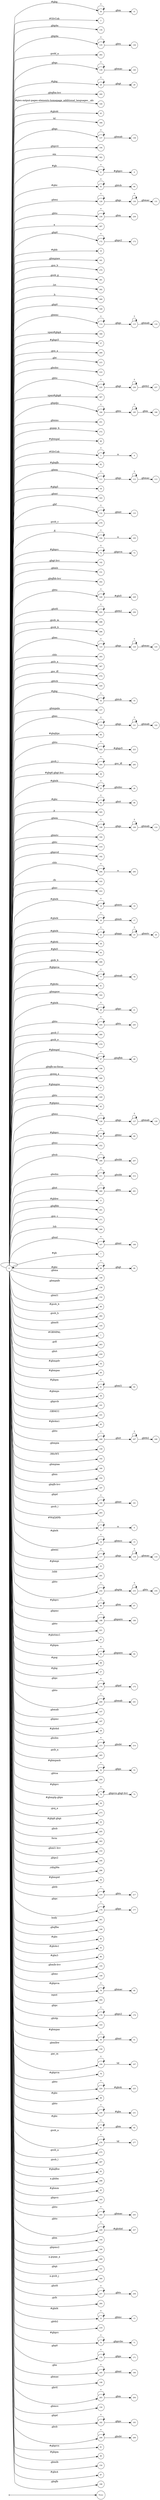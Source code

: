 digraph NFA {
  rankdir=LR;
  node [shape=circle, fontsize=10];
  __start [shape=point, label=""];
  __start -> None;
  30 [label="30"];
  2 [label="2"];
  17 [label="17"];
  134 [label="134"];
  135 [label="135"];
  262 [label="262"];
  139 [label="139"];
  28 [label="28"];
  200 [label="200"];
  100 [label="100"];
  43 [label="43"];
  308 [label="308"];
  212 [label="212"];
  137 [label="137"];
  194 [label="194"];
  302 [label="302"];
  8 [label="8"];
  93 [label="93"];
  129 [label="129"];
  238 [label="238"];
  297 [label="297"];
  29 [label="29"];
  64 [label="64"];
  172 [label="172"];
  10 [label="10"];
  161 [label="161"];
  131 [label="131"];
  21 [label="21"];
  270 [label="270"];
  281 [label="281"];
  292 [label="292"];
  289 [label="289"];
  31 [label="31"];
  175 [label="175"];
  169 [label="169"];
  114 [label="114"];
  306 [label="306"];
  37 [label="37"];
  269 [label="269"];
  215 [label="215"];
  210 [label="210"];
  235 [label="235"];
  307 [label="307"];
  128 [label="128"];
  184 [label="184"];
  62 [label="62"];
  233 [label="233"];
  251 [label="251"];
  173 [label="173"];
  272 [label="272"];
  53 [label="53"];
  121 [label="121"];
  46 [label="46"];
  3 [label="3"];
  82 [label="82"];
  133 [label="133"];
  73 [label="73"];
  111 [label="111"];
  34 [label="34"];
  110 [label="110"];
  163 [label="163"];
  132 [label="132"];
  278 [label="278"];
  107 [label="107"];
  104 [label="104"];
  72 [label="72"];
  142 [label="142"];
  151 [label="151"];
  202 [label="202"];
  228 [label="228"];
  255 [label="255"];
  258 [label="258"];
  288 [label="288"];
  286 [label="286"];
  123 [label="123"];
  223 [label="223"];
  293 [label="293"];
  267 [label="267"];
  112 [label="112"];
  274 [label="274"];
  185 [label="185"];
  23 [label="23"];
  220 [label="220"];
  15 [label="15"];
  32 [label="32"];
  157 [label="157"];
  120 [label="120"];
  209 [label="209"];
  84 [label="84"];
  222 [label="222"];
  284 [label="284"];
  36 [label="36"];
  25 [label="25"];
  116 [label="116"];
  95 [label="95"];
  305 [label="305"];
  108 [label="108"];
  164 [label="164"];
  219 [label="219"];
  192 [label="192"];
  234 [label="234"];
  294 [label="294"];
  103 [label="103"];
  253 [label="253"];
  18 [label="18"];
  16 [label="16"];
  0 [label="0"];
  22 [label="22"];
  38 [label="38"];
  44 [label="44"];
  266 [label="266"];
  236 [label="236"];
  77 [label="77"];
  4 [label="4"];
  122 [label="122"];
  41 [label="41"];
  162 [label="162"];
  225 [label="225"];
  20 [label="20"];
  244 [label="244"];
  256 [label="256"];
  280 [label="280"];
  75 [label="75"];
  279 [label="279"];
  47 [label="47"];
  198 [label="198"];
  204 [label="204"];
  268 [label="268"];
  229 [label="229"];
  57 [label="57"];
  136 [label="136"];
  249 [label="249"];
  65 [label="65"];
  126 [label="126"];
  68 [label="68"];
  252 [label="252"];
  206 [label="206"];
  211 [label="211"];
  260 [label="260"];
  11 [label="11"];
  201 [label="201"];
  207 [label="207"];
  271 [label="271"];
  290 [label="290"];
  167 [label="167"];
  7 [label="7"];
  89 [label="89"];
  146 [label="146"];
  158 [label="158"];
  152 [label="152"];
  166 [label="166"];
  105 [label="105"];
  99 [label="99"];
  282 [label="282"];
  130 [label="130"];
  145 [label="145"];
  1 [label="1"];
  263 [label="263"];
  119 [label="119"];
  259 [label="259"];
  54 [label="54"];
  49 [label="49"];
  61 [label="61"];
  59 [label="59"];
  191 [label="191"];
  101 [label="101"];
  237 [label="237"];
  40 [label="40"];
  246 [label="246"];
  33 [label="33"];
  115 [label="115"];
  159 [label="159"];
  102 [label="102"];
  277 [label="277"];
  160 [label="160"];
  254 [label="254"];
  243 [label="243"];
  197 [label="197"];
  180 [label="180"];
  283 [label="283"];
  19 [label="19"];
  5 [label="5"];
  14 [label="14"];
  117 [label="117"];
  67 [label="67"];
  55 [label="55"];
  80 [label="80"];
  138 [label="138"];
  125 [label="125"];
  291 [label="291"];
  241 [label="241"];
  232 [label="232"];
  66 [label="66"];
  188 [label="188"];
  221 [label="221"];
  97 [label="97"];
  63 [label="63"];
  127 [label="127"];
  98 [label="98"];
  27 [label="27"];
  174 [label="174"];
  227 [label="227"];
  240 [label="240"];
  78 [label="78"];
  147 [label="147"];
  187 [label="187"];
  171 [label="171"];
  39 [label="39"];
  213 [label="213"];
  265 [label="265"];
  52 [label="52"];
  250 [label="250"];
  74 [label="74"];
  58 [label="58"];
  273 [label="273"];
  35 [label="35"];
  205 [label="205"];
  303 [label="303"];
  153 [label="153"];
  9 [label="9"];
  71 [label="71"];
  69 [label="69"];
  195 [label="195"];
  94 [label="94"];
  48 [label="48"];
  296 [label="296"];
  56 [label="56"];
  179 [label="179"];
  216 [label="216"];
  176 [label="176"];
  113 [label="113"];
  301 [label="301"];
  199 [label="199"];
  85 [label="85"];
  42 [label="42"];
  86 [label="86"];
  239 [label="239"];
  155 [label="155"];
  149 [label="149"];
  79 [label="79"];
  304 [label="304"];
  178 [label="178"];
  26 [label="26"];
  118 [label="118"];
  124 [label="124"];
  143 [label="143"];
  50 [label="50"];
  156 [label="156"];
  106 [label="106"];
  183 [label="183"];
  189 [label="189"];
  76 [label="76"];
  224 [label="224"];
  214 [label="214"];
  88 [label="88"];
  230 [label="230"];
  91 [label="91"];
  276 [label="276"];
  275 [label="275"];
  287 [label="287"];
  247 [label="247"];
  186 [label="186"];
  83 [label="83"];
  168 [label="168"];
  298 [label="298"];
  45 [label="45"];
  193 [label="193"];
  242 [label="242"];
  226 [label="226"];
  144 [label="144"];
  217 [label="217"];
  245 [label="245"];
  190 [label="190"];
  13 [label="13"];
  51 [label="51"];
  231 [label="231"];
  24 [label="24"];
  140 [label="140"];
  299 [label="299"];
  141 [label="141"];
  285 [label="285"];
  109 [label="109"];
  300 [label="300"];
  257 [label="257"];
  264 [label="264"];
  12 [label="12"];
  218 [label="218"];
  295 [label="295"];
  70 [label="70"];
  96 [label="96"];
  90 [label="90"];
  170 [label="170"];
  6 [label="6"];
  165 [label="165"];
  261 [label="261"];
  181 [label="181"];
  148 [label="148"];
  203 [label="203"];
  150 [label="150"];
  92 [label="92"];
  182 [label="182"];
  208 [label="208"];
  81 [label="81"];
  60 [label="60"];
  177 [label="177"];
  154 [label="154"];
  87 [label="87"];
  196 [label="196"];
  248 [label="248"];
  { node [shape=doublecircle]; 1 2 4 6 7 9 10 11 13 15 17 19 21 24 26 27 29 31 33 34 35 36 37 38 39 40 41 42 43 44 45 46 48 49 51 53 54 55 56 57 58 59 60 62 64 65 67 69 71 73 75 76 78 80 81 82 83 84 85 86 87 88 90 92 94 96 97 98 99 100 101 102 103 105 107 110 113 116 119 122 125 128 131 133 134 136 138 140 141 142 143 144 145 146 147 148 149 150 151 152 153 154 155 156 157 158 159 160 161 162 163 164 166 168 169 171 173 175 177 179 181 183 186 187 189 190 191 192 193 194 195 196 197 198 199 200 201 202 204 205 207 209 210 212 214 215 217 218 219 220 221 223 225 227 229 231 234 237 239 241 243 245 248 249 250 251 252 253 254 256 258 259 261 262 263 264 265 266 267 268 269 270 271 272 273 274 275 277 278 279 280 281 282 283 285 286 287 288 289 290 291 292 293 295 296 297 298 299 300 301 302 303 304 305 306 307 308 }
  0 -> 0 [label="*"];
  0 -> 1 [label="#GBMPAL"];
  0 -> 2 [label="#SIvCob"];
  0 -> 3 [label="#SIvCob"];
  3 -> 3 [label="*"];
  3 -> 4 [label="a"];
  0 -> 5 [label="#WqQANb"];
  5 -> 5 [label="*"];
  5 -> 6 [label="a"];
  0 -> 7 [label="#gb"];
  0 -> 8 [label="#gb"];
  8 -> 8 [label="*"];
  8 -> 9 [label="#gbprc"];
  0 -> 10 [label="#gbb"];
  0 -> 11 [label="#gbbw"];
  0 -> 12 [label="#gbd4"];
  12 -> 12 [label="*"];
  12 -> 13 [label=".gbmc"];
  0 -> 14 [label="#gbd4"];
  14 -> 14 [label="*"];
  14 -> 15 [label=".gbmcc"];
  0 -> 16 [label="#gbd4"];
  16 -> 16 [label="*"];
  16 -> 17 [label=".gbmh"];
  0 -> 18 [label="#gbd4"];
  18 -> 18 [label="*"];
  18 -> 19 [label=".gbmtc"];
  0 -> 20 [label="#gbd4"];
  20 -> 20 [label="*"];
  20 -> 21 [label=".gbpc"];
  0 -> 22 [label="#gbd4"];
  22 -> 22 [label="*"];
  22 -> 23 [label=".gbpgs"];
  23 -> 23 [label="*"];
  23 -> 24 [label=".gbmtc"];
  0 -> 25 [label="#gbd4"];
  25 -> 25 [label="*"];
  25 -> 26 [label=".gbsbic"];
  0 -> 27 [label="#gbg"];
  0 -> 28 [label="#gbg"];
  28 -> 28 [label="*"];
  28 -> 29 [label=".gbgt"];
  0 -> 30 [label="#gbg"];
  30 -> 30 [label="*"];
  30 -> 31 [label=".gbm"];
  0 -> 32 [label="#gbg"];
  32 -> 32 [label="*"];
  32 -> 33 [label=".gbtcb"];
  0 -> 34 [label="#gbg5"];
  0 -> 35 [label="#gbg6.gbgt"];
  0 -> 36 [label="#gbg6.gbgt-hvr"];
  0 -> 37 [label="#gbgs5"];
  0 -> 38 [label="#gbi4i"];
  0 -> 39 [label="#gbi4id"];
  0 -> 40 [label="#gbi4m1"];
  0 -> 41 [label="#gbi4s"];
  0 -> 42 [label="#gbi4s1"];
  0 -> 43 [label="#gbi4t"];
  0 -> 44 [label="#gbi5"];
  0 -> 45 [label="#gbmm"];
  0 -> 46 [label="#gbmpal"];
  0 -> 47 [label="#gbmpal"];
  47 -> 47 [label="*"];
  47 -> 48 [label=".gbqfbb"];
  0 -> 49 [label="#gbmpas"];
  0 -> 50 [label="#gbmpas"];
  50 -> 50 [label="*"];
  50 -> 51 [label=".gbmt"];
  0 -> 52 [label="#gbmpasb"];
  52 -> 52 [label="*"];
  52 -> 53 [label=".gbps"];
  0 -> 54 [label="#gbmpdv"];
  0 -> 55 [label="#gbmpi"];
  0 -> 56 [label="#gbmpid"];
  0 -> 57 [label="#gbmpiw"];
  0 -> 58 [label="#gbmplp.gbps"];
  0 -> 59 [label="#gbmps"];
  0 -> 60 [label="#gbpm"];
  0 -> 61 [label="#gbpm"];
  61 -> 61 [label="*"];
  61 -> 62 [label=".gbml1"];
  0 -> 63 [label="#gbpm"];
  63 -> 63 [label="*"];
  63 -> 64 [label=".gbpmtc"];
  0 -> 65 [label="#gbpms"];
  0 -> 66 [label="#gbprc"];
  66 -> 66 [label="*"];
  66 -> 67 [label=".gbm"];
  0 -> 68 [label="#gbprc"];
  68 -> 68 [label="*"];
  68 -> 69 [label=".gbmc"];
  0 -> 70 [label="#gbprc"];
  70 -> 70 [label="*"];
  70 -> 71 [label=".gbprcbc"];
  0 -> 72 [label="#gbprc"];
  72 -> 72 [label="*"];
  72 -> 73 [label=".gbprcx"];
  0 -> 74 [label="#gbprc"];
  74 -> 74 [label="*"];
  74 -> 75 [label=".gbprcx.gbgt-hvr"];
  0 -> 76 [label="#gbprca"];
  0 -> 77 [label="#gbprca"];
  77 -> 77 [label="*"];
  77 -> 78 [label=".gbmab"];
  0 -> 79 [label="#gbprca"];
  79 -> 79 [label="*"];
  79 -> 80 [label=".gbmac"];
  0 -> 81 [label="#gbprcs"];
  0 -> 82 [label="#gbqfb"];
  0 -> 83 [label="#gbqfbw"];
  0 -> 84 [label="#gbqfqw"];
  0 -> 85 [label="#gbs"];
  0 -> 86 [label="#gbx3"];
  0 -> 87 [label="#gbx4"];
  0 -> 88 [label="#gbz"];
  0 -> 89 [label="#gbz"];
  89 -> 89 [label="*"];
  89 -> 90 [label=".gbgt"];
  0 -> 91 [label="#gbz"];
  91 -> 91 [label="*"];
  91 -> 92 [label=".gbm"];
  0 -> 93 [label="#gbz"];
  93 -> 93 [label="*"];
  93 -> 94 [label=".gbtcb"];
  0 -> 95 [label="#gbz"];
  95 -> 95 [label="*"];
  95 -> 96 [label=".gbzt"];
  0 -> 97 [label="#gbztms1"];
  0 -> 98 [label="#gog"];
  0 -> 99 [label="#gssb_b"];
  0 -> 100 [label="#gws-output-pages-elements-homepage_additional_languages__als"];
  0 -> 101 [label=".GBMCC"];
  0 -> 102 [label=".H6sW5"];
  0 -> 103 [label=".ds"];
  0 -> 104 [label=".fl"];
  104 -> 104 [label="*"];
  104 -> 105 [label="a"];
  0 -> 106 [label=".gac_m"];
  106 -> 106 [label="*"];
  106 -> 107 [label="td"];
  0 -> 108 [label=".gbem"];
  108 -> 108 [label="*"];
  108 -> 109 [label=".gbgs"];
  109 -> 109 [label="*"];
  109 -> 110 [label=".gbmab"];
  0 -> 111 [label=".gbem"];
  111 -> 111 [label="*"];
  111 -> 112 [label=".gbgs"];
  112 -> 112 [label="*"];
  112 -> 113 [label=".gbmac"];
  0 -> 114 [label=".gbemi"];
  114 -> 114 [label="*"];
  114 -> 115 [label=".gbgs"];
  115 -> 115 [label="*"];
  115 -> 116 [label=".gbmab"];
  0 -> 117 [label=".gbemi"];
  117 -> 117 [label="*"];
  117 -> 118 [label=".gbgs"];
  118 -> 118 [label="*"];
  118 -> 119 [label=".gbmac"];
  0 -> 120 [label=".gbes"];
  120 -> 120 [label="*"];
  120 -> 121 [label=".gbgs"];
  121 -> 121 [label="*"];
  121 -> 122 [label=".gbmab"];
  0 -> 123 [label=".gbes"];
  123 -> 123 [label="*"];
  123 -> 124 [label=".gbgs"];
  124 -> 124 [label="*"];
  124 -> 125 [label=".gbmac"];
  0 -> 126 [label=".gbesi"];
  126 -> 126 [label="*"];
  126 -> 127 [label=".gbgs"];
  127 -> 127 [label="*"];
  127 -> 128 [label=".gbmab"];
  0 -> 129 [label=".gbesi"];
  129 -> 129 [label="*"];
  129 -> 130 [label=".gbgs"];
  130 -> 130 [label="*"];
  130 -> 131 [label=".gbmac"];
  0 -> 132 [label=".gbf"];
  132 -> 132 [label="*"];
  132 -> 133 [label=".gbmt"];
  0 -> 134 [label=".gbg4a"];
  0 -> 135 [label=".gbg4a"];
  135 -> 135 [label="*"];
  135 -> 136 [label=".gbts"];
  0 -> 137 [label=".gbgs"];
  137 -> 137 [label="*"];
  137 -> 138 [label=".gbmab"];
  0 -> 139 [label=".gbgs"];
  139 -> 139 [label="*"];
  139 -> 140 [label=".gbmac"];
  0 -> 141 [label=".gbgt"];
  0 -> 142 [label=".gbgt-hvr"];
  0 -> 143 [label=".gbi4p"];
  0 -> 144 [label=".gbm"];
  0 -> 145 [label=".gbm0l"];
  0 -> 146 [label=".gbma"];
  0 -> 147 [label=".gbmab"];
  0 -> 148 [label=".gbmac"];
  0 -> 149 [label=".gbmc"];
  0 -> 150 [label=".gbmcc"];
  0 -> 151 [label=".gbmh"];
  0 -> 152 [label=".gbml1"];
  0 -> 153 [label=".gbml1-hvr"];
  0 -> 154 [label=".gbmlb"];
  0 -> 155 [label=".gbmlb-hvr"];
  0 -> 156 [label=".gbmlbw"];
  0 -> 157 [label=".gbmpala"];
  0 -> 158 [label=".gbmpalb"];
  0 -> 159 [label=".gbmpia"];
  0 -> 160 [label=".gbmpiaa"];
  0 -> 161 [label=".gbmpiaw"];
  0 -> 162 [label=".gbmpnw"];
  0 -> 163 [label=".gbmt"];
  0 -> 164 [label=".gbmtc"];
  0 -> 165 [label=".gbn"];
  165 -> 165 [label="*"];
  165 -> 166 [label=".gbmt"];
  0 -> 167 [label=".gbnd"];
  167 -> 167 [label="*"];
  167 -> 168 [label=".gbmt"];
  0 -> 169 [label=".gbp0"];
  0 -> 170 [label=".gbp0"];
  170 -> 170 [label="*"];
  170 -> 171 [label=".gbps"];
  0 -> 172 [label=".gbp0"];
  172 -> 172 [label="*"];
  172 -> 173 [label=".gbps2"];
  0 -> 174 [label=".gbpc"];
  174 -> 174 [label="*"];
  174 -> 175 [label=".gbpd"];
  0 -> 176 [label=".gbpc"];
  176 -> 176 [label="*"];
  176 -> 177 [label=".gbps"];
  0 -> 178 [label=".gbpc"];
  178 -> 178 [label="*"];
  178 -> 179 [label=".gbps2"];
  0 -> 180 [label=".gbpd"];
  180 -> 180 [label="*"];
  180 -> 181 [label=".gbmt"];
  0 -> 182 [label=".gbpd"];
  182 -> 182 [label="*"];
  182 -> 183 [label=".gbps"];
  0 -> 184 [label=".gbpdjs"];
  184 -> 184 [label="*"];
  184 -> 185 [label=".gbto"];
  185 -> 185 [label="*"];
  185 -> 186 [label=".gbm"];
  0 -> 187 [label=".gbpmc"];
  0 -> 188 [label=".gbpmc"];
  188 -> 188 [label="*"];
  188 -> 189 [label=".gbpmtc"];
  0 -> 190 [label=".gbpms2"];
  0 -> 191 [label=".gbprcb"];
  0 -> 192 [label=".gbprcd"];
  0 -> 193 [label=".gbprci"];
  0 -> 194 [label=".gbprct"];
  0 -> 195 [label=".gbps2"];
  0 -> 196 [label=".gbqfb"];
  0 -> 197 [label=".gbqfb-hvr"];
  0 -> 198 [label=".gbqfb-no-focus"];
  0 -> 199 [label=".gbqfba"];
  0 -> 200 [label=".gbqfba-hvr"];
  0 -> 201 [label=".gbqfbb"];
  0 -> 202 [label=".gbqfbb-hvr"];
  0 -> 203 [label=".gbrtl"];
  203 -> 203 [label="*"];
  203 -> 204 [label=".gbm"];
  0 -> 205 [label=".gbsb"];
  0 -> 206 [label=".gbsb"];
  206 -> 206 [label="*"];
  206 -> 207 [label=".gbsbb"];
  0 -> 208 [label=".gbsb"];
  208 -> 208 [label="*"];
  208 -> 209 [label=".gbsbt"];
  0 -> 210 [label=".gbsbic"];
  0 -> 211 [label=".gbsbis"];
  211 -> 211 [label="*"];
  211 -> 212 [label=".gbsbb"];
  0 -> 213 [label=".gbsbis"];
  213 -> 213 [label="*"];
  213 -> 214 [label=".gbsbt"];
  0 -> 215 [label=".gbt"];
  0 -> 216 [label=".gbtb"];
  216 -> 216 [label="*"];
  216 -> 217 [label=".gbts"];
  0 -> 218 [label=".gbtb2"];
  0 -> 219 [label=".gbtc"];
  0 -> 220 [label=".gbtcb"];
  0 -> 221 [label=".gbto"];
  0 -> 222 [label=".gbto"];
  222 -> 222 [label="*"];
  222 -> 223 [label="#gbgs5"];
  0 -> 224 [label=".gbto"];
  224 -> 224 [label="*"];
  224 -> 225 [label="#gbi4i"];
  0 -> 226 [label=".gbto"];
  226 -> 226 [label="*"];
  226 -> 227 [label="#gbi4id"];
  0 -> 228 [label=".gbto"];
  228 -> 228 [label="*"];
  228 -> 229 [label="#gbi5"];
  0 -> 230 [label=".gbto"];
  230 -> 230 [label="*"];
  230 -> 231 [label="#gbs"];
  0 -> 232 [label=".gbto"];
  232 -> 232 [label="*"];
  232 -> 233 [label=".gbg4a"];
  233 -> 233 [label="*"];
  233 -> 234 [label=".gbts"];
  0 -> 235 [label=".gbto"];
  235 -> 235 [label="*"];
  235 -> 236 [label=".gbgt"];
  236 -> 236 [label="*"];
  236 -> 237 [label=".gbtb2"];
  0 -> 238 [label=".gbto"];
  238 -> 238 [label="*"];
  238 -> 239 [label=".gbm"];
  0 -> 240 [label=".gbto"];
  240 -> 240 [label="*"];
  240 -> 241 [label=".gbmab"];
  0 -> 242 [label=".gbto"];
  242 -> 242 [label="*"];
  242 -> 243 [label=".gbmac"];
  0 -> 244 [label=".gbto"];
  244 -> 244 [label="*"];
  244 -> 245 [label=".gbts"];
  0 -> 246 [label=".gbto"];
  246 -> 246 [label="*"];
  246 -> 247 [label=".gbzt"];
  247 -> 247 [label="*"];
  247 -> 248 [label=".gbtb2"];
  0 -> 249 [label=".gbts"];
  0 -> 250 [label=".gbtsa"];
  0 -> 251 [label=".gbxms"];
  0 -> 252 [label=".gbxo"];
  0 -> 253 [label=".gbxv"];
  0 -> 254 [label=".gbxx"];
  0 -> 255 [label=".gbz0l"];
  255 -> 255 [label="*"];
  255 -> 256 [label=".gbtb2"];
  0 -> 257 [label=".gbz0l"];
  257 -> 257 [label="*"];
  257 -> 258 [label=".gbts"];
  0 -> 259 [label=".gbzt"];
  0 -> 260 [label=".gbzt"];
  260 -> 260 [label="*"];
  260 -> 261 [label=".gbts"];
  0 -> 262 [label=".gsdd_a"];
  0 -> 263 [label=".gsfi"];
  0 -> 264 [label=".gsfs"];
  0 -> 265 [label=".gsib_a"];
  0 -> 266 [label=".gsib_b"];
  0 -> 267 [label=".gsls_a"];
  0 -> 268 [label=".gsmq_a"];
  0 -> 269 [label=".gsn_a"];
  0 -> 270 [label=".gsn_b"];
  0 -> 271 [label=".gsn_c"];
  0 -> 272 [label=".gspqs_b"];
  0 -> 273 [label=".gsq_a"];
  0 -> 274 [label=".gss_ifl"];
  0 -> 275 [label=".gssb_a"];
  0 -> 276 [label=".gssb_a"];
  276 -> 276 [label="*"];
  276 -> 277 [label="td"];
  0 -> 278 [label=".gssb_c"];
  0 -> 279 [label=".gssb_e"];
  0 -> 280 [label=".gssb_f"];
  0 -> 281 [label=".gssb_g"];
  0 -> 282 [label=".gssb_h"];
  0 -> 283 [label=".gssb_i"];
  0 -> 284 [label=".gssb_i"];
  284 -> 284 [label="*"];
  284 -> 285 [label=".gss_ifl"];
  0 -> 286 [label=".gssb_k"];
  0 -> 287 [label=".gssb_l"];
  0 -> 288 [label=".gssb_m"];
  0 -> 289 [label=".h"];
  0 -> 290 [label=".lsb"];
  0 -> 291 [label=".lsbb"];
  0 -> 292 [label=".lst"];
  0 -> 293 [label=".sblc"];
  0 -> 294 [label=".sblc"];
  294 -> 294 [label="*"];
  294 -> 295 [label="a"];
  0 -> 296 [label=".z4hgWe"];
  0 -> 297 [label="a"];
  0 -> 298 [label="a.gbiba"];
  0 -> 299 [label="a.gspqs_a"];
  0 -> 300 [label="a.gssb_j"];
  0 -> 301 [label="body"];
  0 -> 302 [label="em"];
  0 -> 303 [label="form"];
  0 -> 304 [label="input"];
  0 -> 305 [label="p"];
  0 -> 306 [label="span#gbg4"];
  0 -> 307 [label="span#gbg6"];
  0 -> 308 [label="td"];
}
